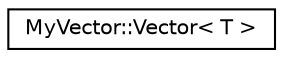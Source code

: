 digraph "Graphical Class Hierarchy"
{
  edge [fontname="Helvetica",fontsize="10",labelfontname="Helvetica",labelfontsize="10"];
  node [fontname="Helvetica",fontsize="10",shape=record];
  rankdir="LR";
  Node1 [label="MyVector::Vector\< T \>",height=0.2,width=0.4,color="black", fillcolor="white", style="filled",URL="$class_my_vector_1_1_vector.html"];
}
